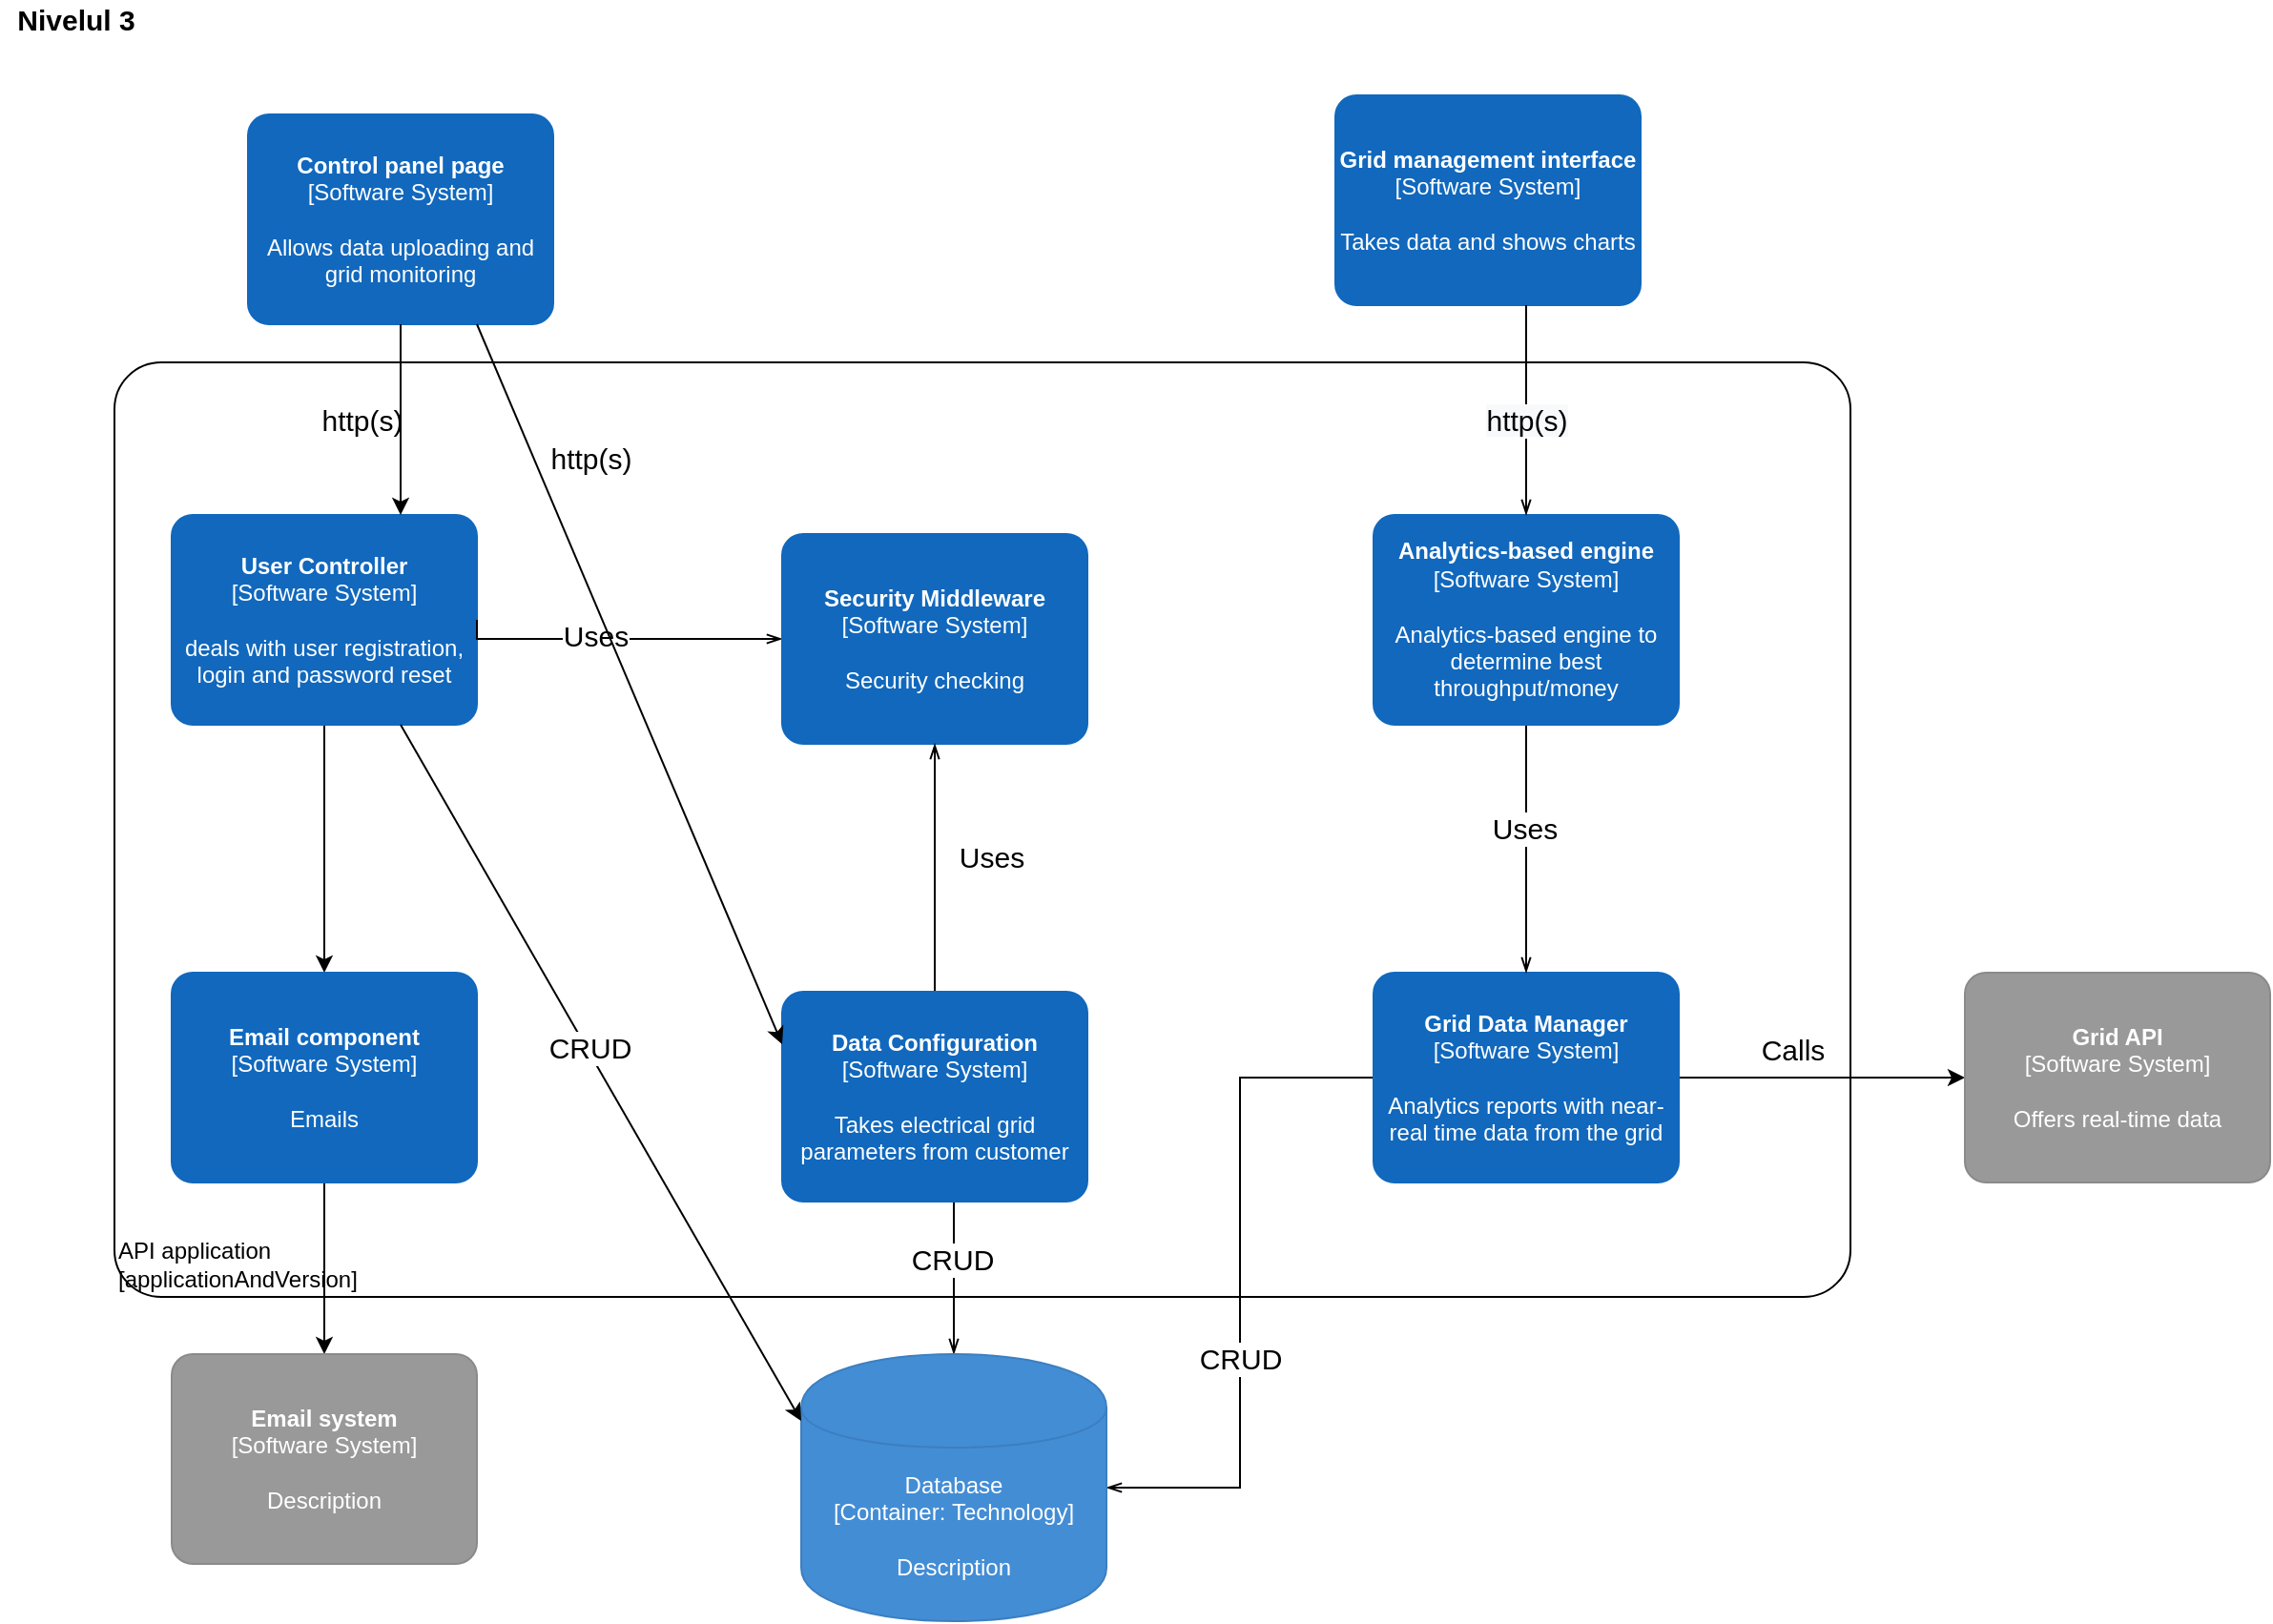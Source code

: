 <mxfile version="14.5.0" type="device"><diagram id="E2ZXEDFOBRNl7T2CjGLh" name="Page-1"><mxGraphModel dx="1422" dy="737" grid="1" gridSize="10" guides="1" tooltips="1" connect="1" arrows="1" fold="1" page="1" pageScale="1" pageWidth="850" pageHeight="1100" math="0" shadow="0"><root><mxCell id="0"/><mxCell id="1" parent="0"/><mxCell id="l_dquL3uOLNVSmnbULIl-1" value="Nivelul 3" style="text;html=1;strokeColor=none;fillColor=none;align=center;verticalAlign=middle;whiteSpace=wrap;rounded=0;fontSize=15;fontStyle=1" vertex="1" parent="1"><mxGeometry x="20" y="710" width="80" height="20" as="geometry"/></mxCell><object placeholders="1" c4Name="Control panel page" c4Type="Software System" c4Description="Allows data uploading and grid monitoring" label="&lt;b&gt;%c4Name%&lt;/b&gt;&lt;div&gt;[%c4Type%]&lt;/div&gt;&lt;br&gt;&lt;div&gt;%c4Description%&lt;/div&gt;" id="l_dquL3uOLNVSmnbULIl-2"><mxCell style="rounded=1;whiteSpace=wrap;html=1;labelBackgroundColor=none;fillColor=#1168BD;fontColor=#ffffff;align=center;arcSize=10;strokeColor=#1168BD;metaEdit=1;metaData={&quot;c4Type&quot;:{&quot;editable&quot;:false}};points=[[0.25,0,0],[0.5,0,0],[0.75,0,0],[1,0.25,0],[1,0.5,0],[1,0.75,0],[0.75,1,0],[0.5,1,0],[0.25,1,0],[0,0.75,0],[0,0.5,0],[0,0.25,0]];" vertex="1" parent="1"><mxGeometry x="150" y="770" width="160" height="110.0" as="geometry"/></mxCell></object><object placeholders="1" c4Name="Grid management interface&#10;" c4Type="Software System" c4Description="Takes data and shows charts" label="&lt;b&gt;%c4Name%&lt;/b&gt;&lt;div&gt;[%c4Type%]&lt;/div&gt;&lt;br&gt;&lt;div&gt;%c4Description%&lt;/div&gt;" id="l_dquL3uOLNVSmnbULIl-3"><mxCell style="rounded=1;whiteSpace=wrap;html=1;labelBackgroundColor=none;fillColor=#1168BD;fontColor=#ffffff;align=center;arcSize=10;strokeColor=#1168BD;metaEdit=1;metaData={&quot;c4Type&quot;:{&quot;editable&quot;:false}};points=[[0.25,0,0],[0.5,0,0],[0.75,0,0],[1,0.25,0],[1,0.5,0],[1,0.75,0],[0.75,1,0],[0.5,1,0],[0.25,1,0],[0,0.75,0],[0,0.5,0],[0,0.25,0]];" vertex="1" parent="1"><mxGeometry x="720" y="760" width="160" height="110.0" as="geometry"/></mxCell></object><object placeholders="1" c4Name="API application" c4Type="ExecutionEnvironment" c4Application="applicationAndVersion" label="&lt;div style=&quot;text-align: left&quot;&gt;%c4Name%&lt;/div&gt;&lt;div style=&quot;text-align: left&quot;&gt;[%c4Application%]&lt;/div&gt;" id="l_dquL3uOLNVSmnbULIl-4"><mxCell style="rounded=1;whiteSpace=wrap;html=1;labelBackgroundColor=none;fillColor=#ffffff;fontColor=#000000;align=left;arcSize=5;strokeColor=#000000;verticalAlign=bottom;metaEdit=1;metaData={&quot;c4Type&quot;:{&quot;editable&quot;:false}};points=[[0.25,0,0],[0.5,0,0],[0.75,0,0],[1,0.25,0],[1,0.5,0],[1,0.75,0],[0.75,1,0],[0.5,1,0],[0.25,1,0],[0,0.75,0],[0,0.5,0],[0,0.25,0]];" vertex="1" parent="1"><mxGeometry x="80" y="900" width="910" height="490" as="geometry"/></mxCell></object><mxCell id="l_dquL3uOLNVSmnbULIl-5" style="edgeStyle=orthogonalEdgeStyle;rounded=0;orthogonalLoop=1;jettySize=auto;html=1;entryX=0.5;entryY=0;entryDx=0;entryDy=0;entryPerimeter=0;fontSize=15;" edge="1" parent="1" source="l_dquL3uOLNVSmnbULIl-6" target="l_dquL3uOLNVSmnbULIl-20"><mxGeometry relative="1" as="geometry"/></mxCell><object placeholders="1" c4Name="User Controller" c4Type="Software System" c4Description="deals with user registration, login and password reset" label="&lt;b&gt;%c4Name%&lt;/b&gt;&lt;div&gt;[%c4Type%]&lt;/div&gt;&lt;br&gt;&lt;div&gt;%c4Description%&lt;/div&gt;" id="l_dquL3uOLNVSmnbULIl-6"><mxCell style="rounded=1;whiteSpace=wrap;html=1;labelBackgroundColor=none;fillColor=#1168BD;fontColor=#ffffff;align=center;arcSize=10;strokeColor=#1168BD;metaEdit=1;metaData={&quot;c4Type&quot;:{&quot;editable&quot;:false}};points=[[0.25,0,0],[0.5,0,0],[0.75,0,0],[1,0.25,0],[1,0.5,0],[1,0.75,0],[0.75,1,0],[0.5,1,0],[0.25,1,0],[0,0.75,0],[0,0.5,0],[0,0.25,0]];" vertex="1" parent="1"><mxGeometry x="110" y="980" width="160" height="110.0" as="geometry"/></mxCell></object><mxCell id="l_dquL3uOLNVSmnbULIl-7" style="edgeStyle=orthogonalEdgeStyle;rounded=0;orthogonalLoop=1;jettySize=auto;html=1;entryX=1;entryY=0.5;entryDx=0;entryDy=0;entryPerimeter=0;fontSize=15;startArrow=openThin;startFill=0;endArrow=none;endFill=0;" edge="1" parent="1" source="l_dquL3uOLNVSmnbULIl-9" target="l_dquL3uOLNVSmnbULIl-6"><mxGeometry relative="1" as="geometry"><Array as="points"><mxPoint x="270" y="1045"/></Array></mxGeometry></mxCell><mxCell id="l_dquL3uOLNVSmnbULIl-8" value="Uses" style="edgeLabel;html=1;align=center;verticalAlign=middle;resizable=0;points=[];fontSize=15;" vertex="1" connectable="0" parent="l_dquL3uOLNVSmnbULIl-7"><mxGeometry x="0.153" y="-2" relative="1" as="geometry"><mxPoint as="offset"/></mxGeometry></mxCell><object placeholders="1" c4Name="Security Middleware" c4Type="Software System" c4Description="Security checking" label="&lt;b&gt;%c4Name%&lt;/b&gt;&lt;div&gt;[%c4Type%]&lt;/div&gt;&lt;br&gt;&lt;div&gt;%c4Description%&lt;/div&gt;" id="l_dquL3uOLNVSmnbULIl-9"><mxCell style="rounded=1;whiteSpace=wrap;html=1;labelBackgroundColor=none;fillColor=#1168BD;fontColor=#ffffff;align=center;arcSize=10;strokeColor=#1168BD;metaEdit=1;metaData={&quot;c4Type&quot;:{&quot;editable&quot;:false}};points=[[0.25,0,0],[0.5,0,0],[0.75,0,0],[1,0.25,0],[1,0.5,0],[1,0.75,0],[0.75,1,0],[0.5,1,0],[0.25,1,0],[0,0.75,0],[0,0.5,0],[0,0.25,0]];" vertex="1" parent="1"><mxGeometry x="430" y="990" width="160" height="110" as="geometry"/></mxCell></object><mxCell id="l_dquL3uOLNVSmnbULIl-10" style="edgeStyle=orthogonalEdgeStyle;rounded=0;orthogonalLoop=1;jettySize=auto;html=1;entryX=0;entryY=0.5;entryDx=0;entryDy=0;entryPerimeter=0;fontSize=15;" edge="1" parent="1" source="l_dquL3uOLNVSmnbULIl-13" target="l_dquL3uOLNVSmnbULIl-14"><mxGeometry relative="1" as="geometry"/></mxCell><mxCell id="l_dquL3uOLNVSmnbULIl-11" style="edgeStyle=orthogonalEdgeStyle;rounded=0;orthogonalLoop=1;jettySize=auto;html=1;entryX=1;entryY=0.5;entryDx=0;entryDy=0;entryPerimeter=0;startArrow=none;startFill=0;endArrow=openThin;endFill=0;fontSize=15;" edge="1" parent="1" source="l_dquL3uOLNVSmnbULIl-13" target="l_dquL3uOLNVSmnbULIl-26"><mxGeometry relative="1" as="geometry"/></mxCell><mxCell id="l_dquL3uOLNVSmnbULIl-12" value="CRUD" style="edgeLabel;html=1;align=center;verticalAlign=middle;resizable=0;points=[];fontSize=15;" vertex="1" connectable="0" parent="l_dquL3uOLNVSmnbULIl-11"><mxGeometry x="0.223" relative="1" as="geometry"><mxPoint as="offset"/></mxGeometry></mxCell><object placeholders="1" c4Name="Grid Data Manager" c4Type="Software System" c4Description="Analytics reports with near-real time data from the grid" label="&lt;b&gt;%c4Name%&lt;/b&gt;&lt;div&gt;[%c4Type%]&lt;/div&gt;&lt;br&gt;&lt;div&gt;%c4Description%&lt;/div&gt;" id="l_dquL3uOLNVSmnbULIl-13"><mxCell style="rounded=1;whiteSpace=wrap;html=1;labelBackgroundColor=none;fillColor=#1168BD;fontColor=#ffffff;align=center;arcSize=10;strokeColor=#1168BD;metaEdit=1;metaData={&quot;c4Type&quot;:{&quot;editable&quot;:false}};points=[[0.25,0,0],[0.5,0,0],[0.75,0,0],[1,0.25,0],[1,0.5,0],[1,0.75,0],[0.75,1,0],[0.5,1,0],[0.25,1,0],[0,0.75,0],[0,0.5,0],[0,0.25,0]];" vertex="1" parent="1"><mxGeometry x="740" y="1220" width="160" height="110.0" as="geometry"/></mxCell></object><object placeholders="1" c4Name="Grid API" c4Type="Software System" c4Description="Offers real-time data" label="&lt;b&gt;%c4Name%&lt;/b&gt;&lt;div&gt;[%c4Type%]&lt;/div&gt;&lt;br&gt;&lt;div&gt;%c4Description%&lt;/div&gt;" id="l_dquL3uOLNVSmnbULIl-14"><mxCell style="rounded=1;whiteSpace=wrap;html=1;labelBackgroundColor=none;fillColor=#999999;fontColor=#ffffff;align=center;arcSize=10;strokeColor=#8A8A8A;metaEdit=1;metaData={&quot;c4Type&quot;:{&quot;editable&quot;:false}};points=[[0.25,0,0],[0.5,0,0],[0.75,0,0],[1,0.25,0],[1,0.5,0],[1,0.75,0],[0.75,1,0],[0.5,1,0],[0.25,1,0],[0,0.75,0],[0,0.5,0],[0,0.25,0]];" vertex="1" parent="1"><mxGeometry x="1050" y="1220" width="160" height="110.0" as="geometry"/></mxCell></object><mxCell id="l_dquL3uOLNVSmnbULIl-15" value="Calls" style="text;html=1;strokeColor=none;fillColor=none;align=center;verticalAlign=middle;whiteSpace=wrap;rounded=0;fontSize=15;" vertex="1" parent="1"><mxGeometry x="940" y="1250" width="40" height="20" as="geometry"/></mxCell><mxCell id="l_dquL3uOLNVSmnbULIl-16" style="edgeStyle=orthogonalEdgeStyle;rounded=0;orthogonalLoop=1;jettySize=auto;html=1;startArrow=none;startFill=0;endArrow=openThin;endFill=0;fontSize=15;" edge="1" parent="1" source="l_dquL3uOLNVSmnbULIl-18" target="l_dquL3uOLNVSmnbULIl-13"><mxGeometry relative="1" as="geometry"/></mxCell><mxCell id="l_dquL3uOLNVSmnbULIl-17" value="Uses" style="edgeLabel;html=1;align=center;verticalAlign=middle;resizable=0;points=[];fontSize=15;" vertex="1" connectable="0" parent="l_dquL3uOLNVSmnbULIl-16"><mxGeometry x="-0.169" y="-1" relative="1" as="geometry"><mxPoint as="offset"/></mxGeometry></mxCell><object placeholders="1" c4Name="Analytics-based engine" c4Type="Software System" c4Description="Analytics-based engine to determine best throughput/money" label="&lt;b&gt;%c4Name%&lt;/b&gt;&lt;div&gt;[%c4Type%]&lt;/div&gt;&lt;br&gt;&lt;div&gt;%c4Description%&lt;/div&gt;" id="l_dquL3uOLNVSmnbULIl-18"><mxCell style="rounded=1;whiteSpace=wrap;html=1;labelBackgroundColor=none;fillColor=#1168BD;fontColor=#ffffff;align=center;arcSize=10;strokeColor=#1168BD;metaEdit=1;metaData={&quot;c4Type&quot;:{&quot;editable&quot;:false}};points=[[0.25,0,0],[0.5,0,0],[0.75,0,0],[1,0.25,0],[1,0.5,0],[1,0.75,0],[0.75,1,0],[0.5,1,0],[0.25,1,0],[0,0.75,0],[0,0.5,0],[0,0.25,0]];" vertex="1" parent="1"><mxGeometry x="740" y="980" width="160" height="110.0" as="geometry"/></mxCell></object><mxCell id="l_dquL3uOLNVSmnbULIl-19" style="edgeStyle=orthogonalEdgeStyle;rounded=0;orthogonalLoop=1;jettySize=auto;html=1;fontSize=15;" edge="1" parent="1" source="l_dquL3uOLNVSmnbULIl-20" target="l_dquL3uOLNVSmnbULIl-21"><mxGeometry relative="1" as="geometry"/></mxCell><object placeholders="1" c4Name="Email component" c4Type="Software System" c4Description="Emails" label="&lt;b&gt;%c4Name%&lt;/b&gt;&lt;div&gt;[%c4Type%]&lt;/div&gt;&lt;br&gt;&lt;div&gt;%c4Description%&lt;/div&gt;" id="l_dquL3uOLNVSmnbULIl-20"><mxCell style="rounded=1;whiteSpace=wrap;html=1;labelBackgroundColor=none;fillColor=#1168BD;fontColor=#ffffff;align=center;arcSize=10;strokeColor=#1168BD;metaEdit=1;metaData={&quot;c4Type&quot;:{&quot;editable&quot;:false}};points=[[0.25,0,0],[0.5,0,0],[0.75,0,0],[1,0.25,0],[1,0.5,0],[1,0.75,0],[0.75,1,0],[0.5,1,0],[0.25,1,0],[0,0.75,0],[0,0.5,0],[0,0.25,0]];" vertex="1" parent="1"><mxGeometry x="110" y="1220" width="160" height="110.0" as="geometry"/></mxCell></object><object placeholders="1" c4Name="Email system" c4Type="Software System" c4Description="Description" label="&lt;b&gt;%c4Name%&lt;/b&gt;&lt;div&gt;[%c4Type%]&lt;/div&gt;&lt;br&gt;&lt;div&gt;%c4Description%&lt;/div&gt;" id="l_dquL3uOLNVSmnbULIl-21"><mxCell style="rounded=1;whiteSpace=wrap;html=1;labelBackgroundColor=none;fillColor=#999999;fontColor=#ffffff;align=center;arcSize=10;strokeColor=#8A8A8A;metaEdit=1;metaData={&quot;c4Type&quot;:{&quot;editable&quot;:false}};points=[[0.25,0,0],[0.5,0,0],[0.75,0,0],[1,0.25,0],[1,0.5,0],[1,0.75,0],[0.75,1,0],[0.5,1,0],[0.25,1,0],[0,0.75,0],[0,0.5,0],[0,0.25,0]];" vertex="1" parent="1"><mxGeometry x="110" y="1420" width="160" height="110.0" as="geometry"/></mxCell></object><mxCell id="l_dquL3uOLNVSmnbULIl-22" style="edgeStyle=orthogonalEdgeStyle;rounded=0;orthogonalLoop=1;jettySize=auto;html=1;entryX=0.5;entryY=1;entryDx=0;entryDy=0;entryPerimeter=0;startArrow=none;startFill=0;endArrow=openThin;endFill=0;fontSize=15;" edge="1" parent="1" source="l_dquL3uOLNVSmnbULIl-25" target="l_dquL3uOLNVSmnbULIl-9"><mxGeometry relative="1" as="geometry"><Array as="points"><mxPoint x="510" y="1160"/><mxPoint x="510" y="1160"/></Array></mxGeometry></mxCell><mxCell id="l_dquL3uOLNVSmnbULIl-23" style="edgeStyle=orthogonalEdgeStyle;rounded=0;orthogonalLoop=1;jettySize=auto;html=1;entryX=0.5;entryY=0;entryDx=0;entryDy=0;entryPerimeter=0;startArrow=none;startFill=0;endArrow=openThin;endFill=0;fontSize=15;" edge="1" parent="1" source="l_dquL3uOLNVSmnbULIl-25" target="l_dquL3uOLNVSmnbULIl-26"><mxGeometry relative="1" as="geometry"><Array as="points"><mxPoint x="520" y="1350"/><mxPoint x="520" y="1350"/></Array></mxGeometry></mxCell><mxCell id="l_dquL3uOLNVSmnbULIl-24" value="CRUD" style="edgeLabel;html=1;align=center;verticalAlign=middle;resizable=0;points=[];fontSize=15;" vertex="1" connectable="0" parent="l_dquL3uOLNVSmnbULIl-23"><mxGeometry x="-0.244" y="-1" relative="1" as="geometry"><mxPoint as="offset"/></mxGeometry></mxCell><object placeholders="1" c4Name="Data Configuration" c4Type="Software System" c4Description="Takes electrical grid parameters from customer" label="&lt;b&gt;%c4Name%&lt;/b&gt;&lt;div&gt;[%c4Type%]&lt;/div&gt;&lt;br&gt;&lt;div&gt;%c4Description%&lt;/div&gt;" id="l_dquL3uOLNVSmnbULIl-25"><mxCell style="rounded=1;whiteSpace=wrap;html=1;labelBackgroundColor=none;fillColor=#1168BD;fontColor=#ffffff;align=center;arcSize=10;strokeColor=#1168BD;metaEdit=1;metaData={&quot;c4Type&quot;:{&quot;editable&quot;:false}};points=[[0.25,0,0],[0.5,0,0],[0.75,0,0],[1,0.25,0],[1,0.5,0],[1,0.75,0],[0.75,1,0],[0.5,1,0],[0.25,1,0],[0,0.75,0],[0,0.5,0],[0,0.25,0]];" vertex="1" parent="1"><mxGeometry x="430" y="1230" width="160" height="110.0" as="geometry"/></mxCell></object><object placeholders="1" c4Type="Database" c4Technology="Technology" c4Description="Description" label="%c4Type%&lt;div&gt;[Container:&amp;nbsp;%c4Technology%]&lt;/div&gt;&lt;br&gt;&lt;div&gt;%c4Description%&lt;/div&gt;" id="l_dquL3uOLNVSmnbULIl-26"><mxCell style="shape=cylinder;whiteSpace=wrap;html=1;boundedLbl=1;rounded=0;labelBackgroundColor=none;fillColor=#438DD5;fontSize=12;fontColor=#ffffff;align=center;strokeColor=#3C7FC0;metaEdit=1;points=[[0.5,0,0],[1,0.25,0],[1,0.5,0],[1,0.75,0],[0.5,1,0],[0,0.75,0],[0,0.5,0],[0,0.25,0]];metaData={&quot;c4Type&quot;:{&quot;editable&quot;:false}};" vertex="1" parent="1"><mxGeometry x="440" y="1420" width="160" height="140" as="geometry"/></mxCell></object><mxCell id="l_dquL3uOLNVSmnbULIl-27" value="" style="endArrow=classic;html=1;fontSize=15;exitX=0.75;exitY=1;exitDx=0;exitDy=0;exitPerimeter=0;entryX=0;entryY=0.25;entryDx=0;entryDy=0;entryPerimeter=0;" edge="1" parent="1" source="l_dquL3uOLNVSmnbULIl-6" target="l_dquL3uOLNVSmnbULIl-26"><mxGeometry width="50" height="50" relative="1" as="geometry"><mxPoint x="620" y="1420" as="sourcePoint"/><mxPoint x="670" y="1370" as="targetPoint"/></mxGeometry></mxCell><mxCell id="l_dquL3uOLNVSmnbULIl-28" value="CRUD" style="edgeLabel;html=1;align=center;verticalAlign=middle;resizable=0;points=[];fontSize=15;" vertex="1" connectable="0" parent="l_dquL3uOLNVSmnbULIl-27"><mxGeometry x="-0.072" y="1" relative="1" as="geometry"><mxPoint as="offset"/></mxGeometry></mxCell><mxCell id="l_dquL3uOLNVSmnbULIl-29" style="edgeStyle=orthogonalEdgeStyle;rounded=0;orthogonalLoop=1;jettySize=auto;html=1;entryX=0.75;entryY=0;entryDx=0;entryDy=0;entryPerimeter=0;fontSize=15;" edge="1" parent="1" source="l_dquL3uOLNVSmnbULIl-2" target="l_dquL3uOLNVSmnbULIl-6"><mxGeometry relative="1" as="geometry"/></mxCell><mxCell id="l_dquL3uOLNVSmnbULIl-30" value="" style="endArrow=classic;html=1;fontSize=15;exitX=0.75;exitY=1;exitDx=0;exitDy=0;exitPerimeter=0;entryX=0;entryY=0.25;entryDx=0;entryDy=0;entryPerimeter=0;" edge="1" parent="1" source="l_dquL3uOLNVSmnbULIl-2" target="l_dquL3uOLNVSmnbULIl-25"><mxGeometry width="50" height="50" relative="1" as="geometry"><mxPoint x="620" y="1120" as="sourcePoint"/><mxPoint x="670" y="1070" as="targetPoint"/></mxGeometry></mxCell><mxCell id="l_dquL3uOLNVSmnbULIl-31" value="Uses" style="text;html=1;strokeColor=none;fillColor=none;align=center;verticalAlign=middle;whiteSpace=wrap;rounded=0;fontSize=15;" vertex="1" parent="1"><mxGeometry x="520" y="1149" width="40" height="20" as="geometry"/></mxCell><mxCell id="l_dquL3uOLNVSmnbULIl-32" value="http(s)" style="text;html=1;strokeColor=none;fillColor=none;align=center;verticalAlign=middle;whiteSpace=wrap;rounded=0;fontSize=15;" vertex="1" parent="1"><mxGeometry x="190" y="920" width="40" height="20" as="geometry"/></mxCell><mxCell id="l_dquL3uOLNVSmnbULIl-33" style="edgeStyle=orthogonalEdgeStyle;rounded=0;orthogonalLoop=1;jettySize=auto;html=1;startArrow=none;startFill=0;endArrow=openThin;endFill=0;fontSize=15;" edge="1" parent="1" source="l_dquL3uOLNVSmnbULIl-3" target="l_dquL3uOLNVSmnbULIl-18"><mxGeometry relative="1" as="geometry"><Array as="points"><mxPoint x="820" y="890"/><mxPoint x="820" y="890"/></Array></mxGeometry></mxCell><mxCell id="l_dquL3uOLNVSmnbULIl-34" value="&lt;span style=&quot;background-color: rgb(248 , 249 , 250)&quot;&gt;http(s)&lt;/span&gt;" style="edgeLabel;html=1;align=center;verticalAlign=middle;resizable=0;points=[];fontSize=15;" vertex="1" connectable="0" parent="l_dquL3uOLNVSmnbULIl-33"><mxGeometry x="-0.727" relative="1" as="geometry"><mxPoint y="45" as="offset"/></mxGeometry></mxCell><mxCell id="l_dquL3uOLNVSmnbULIl-35" value="http(s)" style="text;html=1;strokeColor=none;fillColor=none;align=center;verticalAlign=middle;whiteSpace=wrap;rounded=0;fontSize=15;" vertex="1" parent="1"><mxGeometry x="310" y="940" width="40" height="20" as="geometry"/></mxCell></root></mxGraphModel></diagram></mxfile>